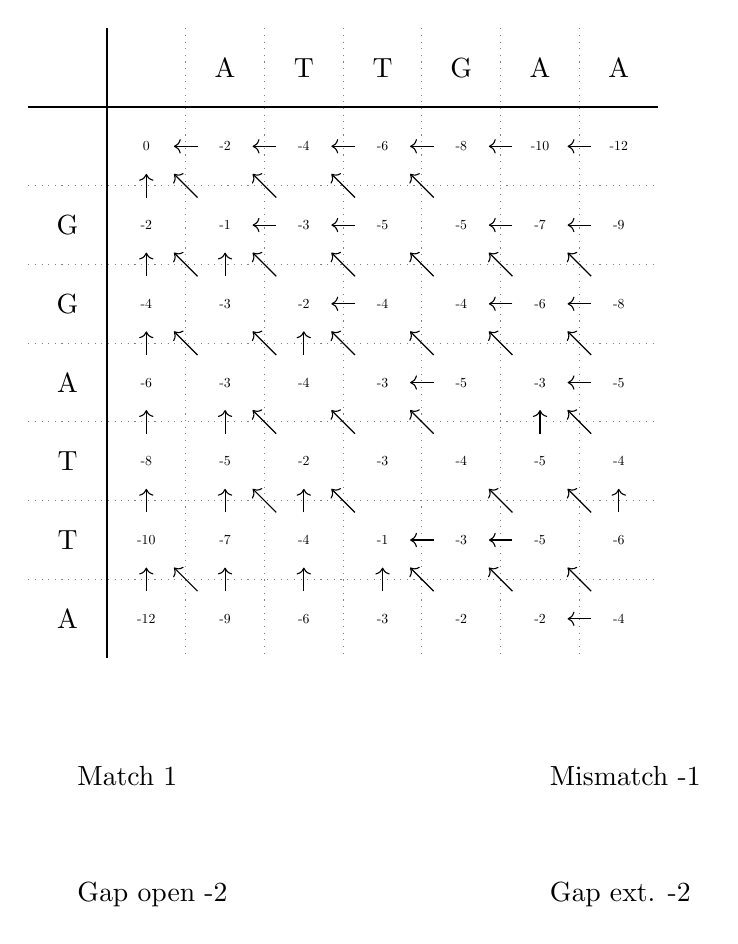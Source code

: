 \node [right] at (1,-1) {Match 1};
\node [right] at (7,-1) {Mismatch -1};
\node [right] at (1,-2.5) {Gap open -2};
\node [right] at (7,-2.5) {Gap ext. -2};

\draw [-] (0.5,7.5) -- (8.5,7.5);
\draw [-] (1.5,8.5) -- (1.5,0.5);
\draw [-, dotted, opacity=0.5] (0.5,6.5) -- (8.5,6.5);
\draw [-, dotted, opacity=0.5] (2.5,8.5) -- (2.5,0.5);
	\node at (3,8) {A};
	\draw [-, dotted, opacity=0.5] (3.5,8.5) -- (3.5,0.5);
	\node at (4,8) {T};
	\draw [-, dotted, opacity=0.5] (4.5,8.5) -- (4.5,0.5);
	\node at (5,8) {T};
	\draw [-, dotted, opacity=0.5] (5.5,8.5) -- (5.5,0.5);
	\node at (6,8) {G};
	\draw [-, dotted, opacity=0.5] (6.5,8.5) -- (6.5,0.5);
	\node at (7,8) {A};
	\draw [-, dotted, opacity=0.5] (7.5,8.5) -- (7.5,0.5);
	\node at (8,8) {A};
	\node at (1,6) {G};
	\draw [-, dotted, opacity=0.5] (0.5,5.5) -- (8.5,5.5);
	\node at (1,5) {G};
	\draw [-, dotted, opacity=0.5] (0.5,4.5) -- (8.5,4.5);
	\node at (1,4) {A};
	\draw [-, dotted, opacity=0.5] (0.5,3.5) -- (8.5,3.5);
	\node at (1,3) {T};
	\draw [-, dotted, opacity=0.5] (0.5,2.5) -- (8.5,2.5);
	\node at (1,2) {T};
	\draw [-, dotted, opacity=0.5] (0.5,1.5) -- (8.5,1.5);
	\node at (1,1) {A};

	\node[scale=0.5] at (2,7) {0};
	\node[scale=0.5] at (3,7) {-2};
	\draw [->] (2.65, 6+1) -- (2.35, 6+1);
	\node[scale=0.5] at(4,7) {-4};
	\draw [->] (3.65,6+1) -- (3.35,6+1);
	\node[scale=0.5] at(5,7) {-6};
	\draw [->] (4.65,6+1) -- (4.35,6+1);
	\node[scale=0.5] at(6,7) {-8};
	\draw [->] (5.65,6+1) -- (5.35,6+1);
	\node[scale=0.5] at(7,7) {-10};
	\draw [->] (6.65,6+1) -- (6.35,6+1);
	\node[scale=0.5] at(8,7) {-12};
	\draw [->] (7.65,6+1) -- (7.35,6+1);
	\node[scale=0.5] at (2,6) {-2};
	\draw [->] (2,6 + 0.35) -- (2, 6 + 0.65);
	\node[scale=0.5] at(2,5) {-4};
	\draw [->] (2,6-1 + 0.35) -- (2, 6-1 + 0.65);
	\node[scale=0.5] at(2,4) {-6};
	\draw [->] (2,6-2 + 0.35) -- (2, 6-2 + 0.65);
	\node[scale=0.5] at(2,3) {-8};
	\draw [->] (2,6-3 + 0.35) -- (2, 6-3 + 0.65);
	\node[scale=0.5] at(2,2) {-10};
	\draw [->] (2,6-4 + 0.35) -- (2, 6-4 + 0.65);
	\node[scale=0.5] at(2,1) {-12};
	\draw [->] (2,6-5 + 0.35) -- (2, 6-5 + 0.65);

	\node [scale=0.5] at (3,6) {-1};
	\draw [->] (2.65,6.35) -- (2.35,6.65);
	\node [scale=0.5] at (4,6) {-3};
	\draw [->] (3.65,6.35) -- (3.35,6.65);
	\draw [->] (3.65,6) -- (3.35,6);
	\node [scale=0.5] at (5,6) {-5};
	\draw [->] (4.65,6.35) -- (4.35,6.65);
	\draw [->] (4.65,6) -- (4.35,6);
	\node [scale=0.5] at (6,6) {-5};
	\draw [->] (5.65,6.35) -- (5.35,6.65);
	\node [scale=0.5] at (7,6) {-7};
	\draw [->] (6.65,6) -- (6.35,6);
	\node [scale=0.5] at (8,6) {-9};
	\draw [->] (7.65,6) -- (7.35,6);

	\node [scale=0.5] at (3,5) {-3};
	\draw [->] (2.65,5.35) -- (2.35,5.65);
	\draw [->] (3,5.35) -- (3,5.65);
	\node [scale=0.5] at (4,5) {-2};
	\draw [->] (3.65,5.35) -- (3.35,5.65);
	\node [scale=0.5] at (5,5) {-4};
	\draw [->] (4.65,5.35) -- (4.35,5.65);
	\draw [->] (4.65,5) -- (4.35,5);
	\node [scale=0.5] at (6,5) {-4};
	\draw [->] (5.65,5.35) -- (5.35,5.65);
	\node [scale=0.5] at (7,5) {-6};
	\draw [->] (6.65,5.35) -- (6.35,5.65);
	\draw [->] (6.65,5) -- (6.35,5);
	\node [scale=0.5] at (8,5) {-8};
	\draw [->] (7.65,5.35) -- (7.35,5.65);
	\draw [->] (7.65,5) -- (7.35,5);

	\node [scale=0.5] at (3,4) {-3};
	\draw [->] (2.65,4.35) -- (2.35,4.65);
	\node [scale=0.5] at (4,4) {-4};
	\draw [->] (3.65,4.35) -- (3.35,4.65);
	\draw [->] (4,4.35) -- (4,4.65);
	\node [scale=0.5] at (5,4) {-3};
	\draw [->] (4.65,4.35) -- (4.35,4.65);
	\node [scale=0.5] at (6,4) {-5};
	\draw [->] (5.65,4.35) -- (5.35,4.65);
	\draw [->] (5.65,4) -- (5.35,4);
	\node [scale=0.5] at (7,4) {-3};
	\draw [->] (6.65,4.35) -- (6.35,4.65);
	\node [scale=0.5] at (8,4) {-5};
	\draw [->] (7.65,4.35) -- (7.35,4.65);
	\draw [->] (7.65,4) -- (7.35,4);

	\node [scale=0.5] at (3,3) {-5};
	\draw [->] (3,3.35) -- (3,3.65);
	\node [scale=0.5] at (4,3) {-2};
	\draw [->] (3.65,3.35) -- (3.35,3.65);
	\node [scale=0.5] at (5,3) {-3};
	\draw [->] (4.65,3.35) -- (4.35,3.65);
	\node [scale=0.5] at (6,3) {-4};
	\draw [->] (5.65,3.35) -- (5.35,3.65);
	\node [scale=0.5] at (7,3) {-5};
	\draw [->] (7,3.35) -- (7,3.65);
	\node [scale=0.5] at (8,3) {-4};
	\draw [->] (7.65,3.35) -- (7.35,3.65);

	\node [scale=0.5] at (3,2) {-7};
	\draw [->] (3,2.35) -- (3,2.65);
	\node [scale=0.5] at (4,2) {-4};
	\draw [->] (3.65,2.35) -- (3.35,2.65);
	\draw [->] (4,2.35) -- (4,2.65);
	\node [scale=0.5] at (5,2) {-1};
	\draw [->] (4.65,2.35) -- (4.35,2.65);
	\node [scale=0.5] at (6,2) {-3};
	\draw [->] (5.65,2) -- (5.35,2);
	\node [scale=0.5] at (7,2) {-5};
	\draw [->] (6.65,2.35) -- (6.35,2.65);
	\draw [->] (6.65,2) -- (6.35,2);
	\node [scale=0.5] at (8,2) {-6};
	\draw [->] (7.65,2.35) -- (7.35,2.65);
	\draw [->] (8,2.35) -- (8,2.65);

	\node [scale=0.5] at (3,1) {-9};
	\draw [->] (2.65,1.35) -- (2.35,1.65);
	\draw [->] (3,1.35) -- (3,1.65);
	\node [scale=0.5] at (4,1) {-6};
	\draw [->] (4,1.35) -- (4,1.65);
	\node [scale=0.5] at (5,1) {-3};
	\draw [->] (5,1.35) -- (5,1.65);
	\node [scale=0.5] at (6,1) {-2};
	\draw [->] (5.65,1.35) -- (5.35,1.65);
	\node [scale=0.5] at (7,1) {-2};
	\draw [->] (6.65,1.35) -- (6.35,1.65);
	\node [scale=0.5] at (8,1) {-4};
	\draw [->] (7.65,1.35) -- (7.35,1.65);
	\draw [->] (7.65,1) -- (7.35,1);

